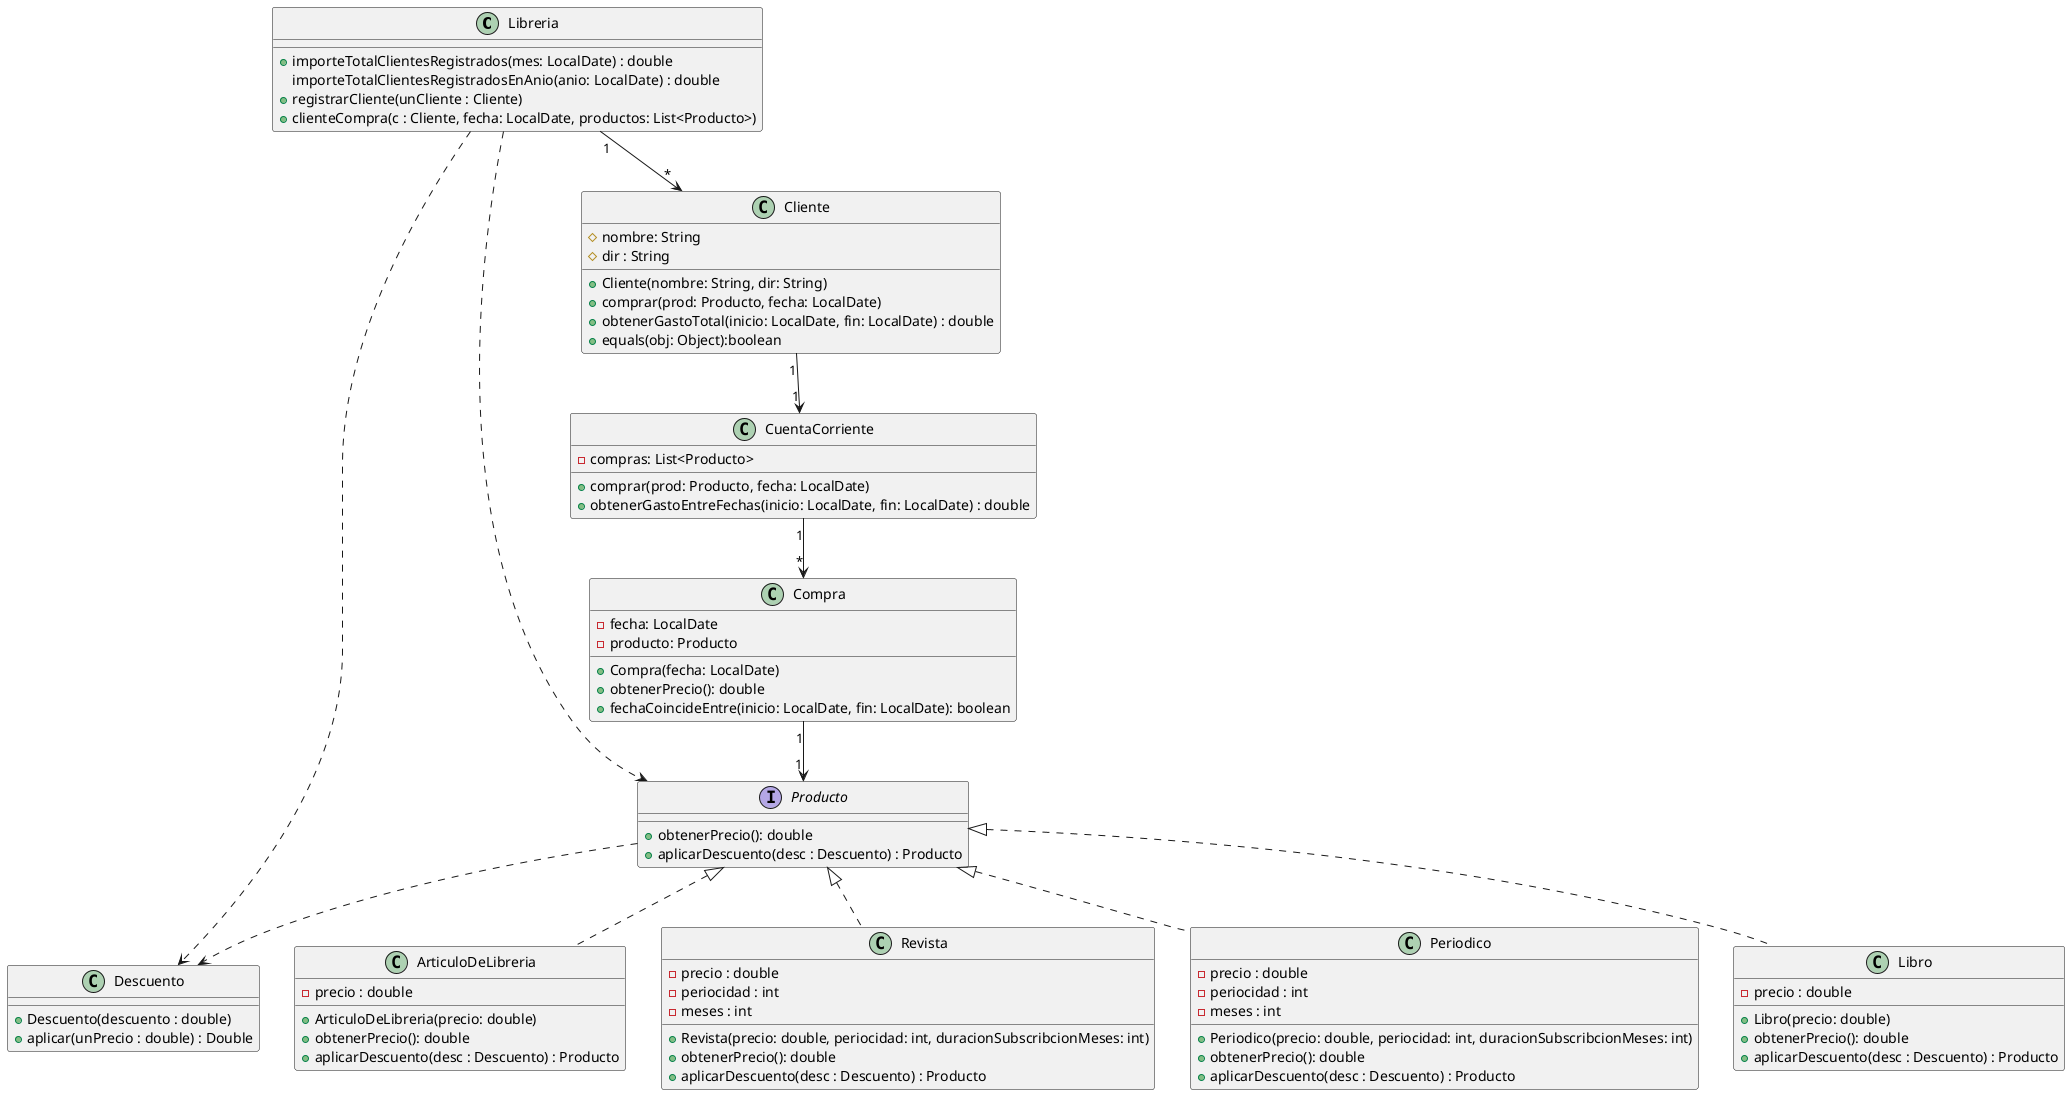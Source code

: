 @startuml
'https://plantuml.com/class-diagram


class Libreria {
 +importeTotalClientesRegistrados(mes: LocalDate) : double
 importeTotalClientesRegistradosEnAnio(anio: LocalDate) : double
 +registrarCliente(unCliente : Cliente)
 +clienteCompra(c : Cliente, fecha: LocalDate, productos: List<Producto>)
}

Class Cliente {
# nombre: String
# dir : String
+Cliente(nombre: String, dir: String)
+comprar(prod: Producto, fecha: LocalDate)
+obtenerGastoTotal(inicio: LocalDate, fin: LocalDate) : double
+equals(obj: Object):boolean
}


class Descuento {
+Descuento(descuento : double)
+aplicar(unPrecio : double) : Double
}

class CuentaCorriente {
- compras: List<Producto>
+ comprar(prod: Producto, fecha: LocalDate)
+ obtenerGastoEntreFechas(inicio: LocalDate, fin: LocalDate) : double
}

interface Producto {
+obtenerPrecio(): double
+aplicarDescuento(desc : Descuento) : Producto
}

class Compra {
- fecha: LocalDate
- producto: Producto
+ Compra(fecha: LocalDate)
+ obtenerPrecio(): double
+fechaCoincideEntre(inicio: LocalDate, fin: LocalDate): boolean
}

class Libro{
-precio : double
+Libro(precio: double)
+obtenerPrecio(): double
+aplicarDescuento(desc : Descuento) : Producto
}
class ArticuloDeLibreria{
-precio : double
+ArticuloDeLibreria(precio: double)
+obtenerPrecio(): double
+aplicarDescuento(desc : Descuento) : Producto
}

class Revista{
-precio : double
-periocidad : int
-meses : int
+Revista(precio: double, periocidad: int, duracionSubscribcionMeses: int)
+obtenerPrecio(): double
+aplicarDescuento(desc : Descuento) : Producto
}
class Periodico{
-precio : double
-periocidad : int
-meses : int
+Periodico(precio: double, periocidad: int, duracionSubscribcionMeses: int)
+obtenerPrecio(): double
+aplicarDescuento(desc : Descuento) : Producto
}

Libreria "1" --> "*" Cliente
Libreria ..> Descuento
Libreria ..> Producto


Cliente "1" --> "1" CuentaCorriente

CuentaCorriente "1" --> "*" Compra
Compra "1" --> "1" Producto

Producto ..> Descuento
Producto <|.. Libro
Producto <|.. ArticuloDeLibreria
Producto <|.. Revista
Producto <|.. Periodico

@enduml